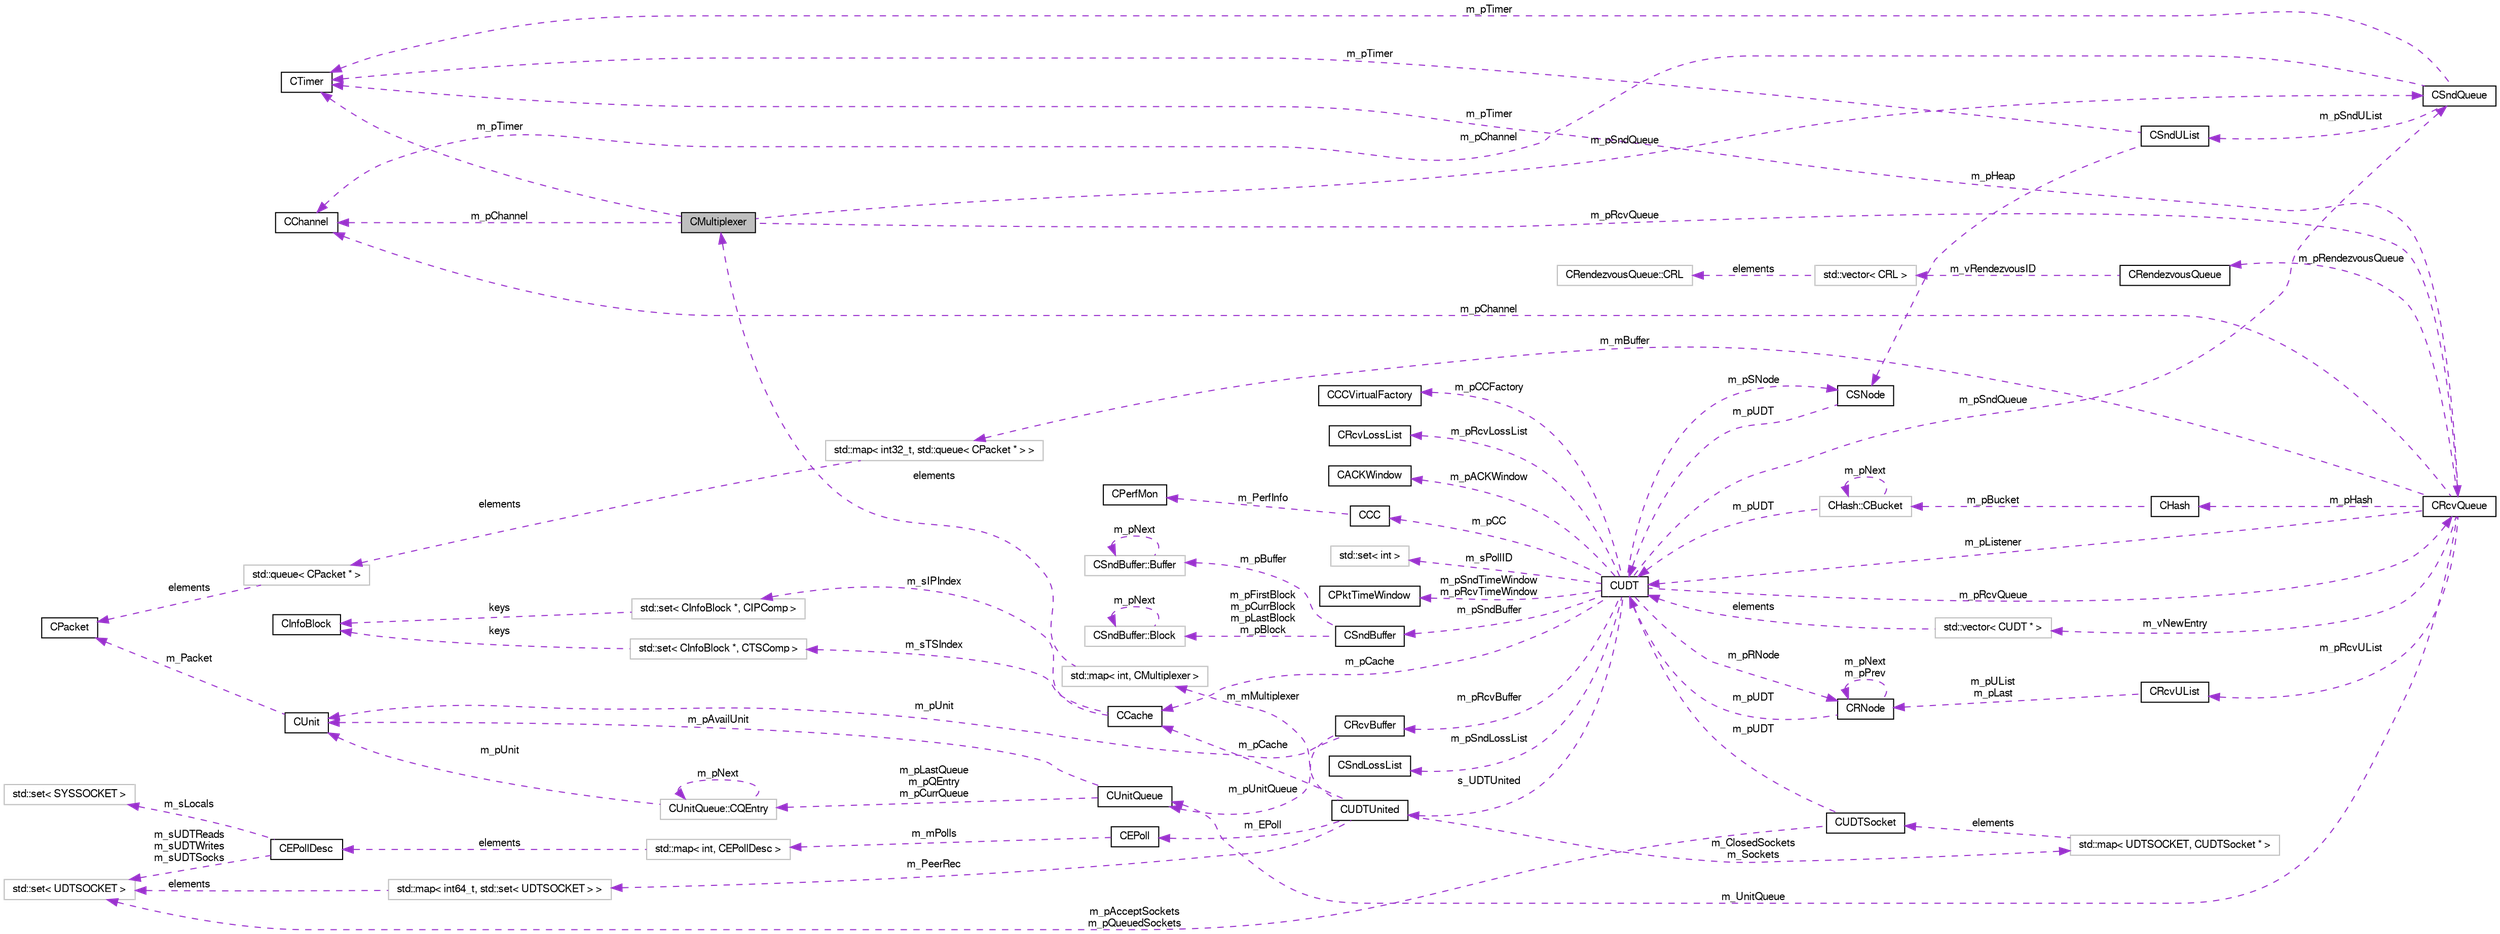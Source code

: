 digraph G
{
  bgcolor="transparent";
  edge [fontname="FreeSans",fontsize="10",labelfontname="FreeSans",labelfontsize="10"];
  node [fontname="FreeSans",fontsize="10",shape=record];
  rankdir=LR;
  Node1 [label="CMultiplexer",height=0.2,width=0.4,color="black", fillcolor="grey75", style="filled" fontcolor="black"];
  Node2 -> Node1 [dir=back,color="darkorchid3",fontsize="10",style="dashed",label="m_pTimer",fontname="FreeSans"];
  Node2 [label="CTimer",height=0.2,width=0.4,color="black",URL="$classCTimer.html"];
  Node3 -> Node1 [dir=back,color="darkorchid3",fontsize="10",style="dashed",label="m_pSndQueue",fontname="FreeSans"];
  Node3 [label="CSndQueue",height=0.2,width=0.4,color="black",URL="$classCSndQueue.html"];
  Node2 -> Node3 [dir=back,color="darkorchid3",fontsize="10",style="dashed",label="m_pTimer",fontname="FreeSans"];
  Node4 -> Node3 [dir=back,color="darkorchid3",fontsize="10",style="dashed",label="m_pSndUList",fontname="FreeSans"];
  Node4 [label="CSndUList",height=0.2,width=0.4,color="black",URL="$classCSndUList.html"];
  Node2 -> Node4 [dir=back,color="darkorchid3",fontsize="10",style="dashed",label="m_pTimer",fontname="FreeSans"];
  Node5 -> Node4 [dir=back,color="darkorchid3",fontsize="10",style="dashed",label="m_pHeap",fontname="FreeSans"];
  Node5 [label="CSNode",height=0.2,width=0.4,color="black",URL="$structCSNode.html"];
  Node6 -> Node5 [dir=back,color="darkorchid3",fontsize="10",style="dashed",label="m_pUDT",fontname="FreeSans"];
  Node6 [label="CUDT",height=0.2,width=0.4,color="black",URL="$classCUDT.html"];
  Node7 -> Node6 [dir=back,color="darkorchid3",fontsize="10",style="dashed",label="m_pACKWindow",fontname="FreeSans"];
  Node7 [label="CACKWindow",height=0.2,width=0.4,color="black",URL="$classCACKWindow.html"];
  Node8 -> Node6 [dir=back,color="darkorchid3",fontsize="10",style="dashed",label="m_sPollID",fontname="FreeSans"];
  Node8 [label="std::set\< int \>",height=0.2,width=0.4,color="grey75"];
  Node9 -> Node6 [dir=back,color="darkorchid3",fontsize="10",style="dashed",label="m_pSndTimeWindow\nm_pRcvTimeWindow",fontname="FreeSans"];
  Node9 [label="CPktTimeWindow",height=0.2,width=0.4,color="black",URL="$classCPktTimeWindow.html"];
  Node10 -> Node6 [dir=back,color="darkorchid3",fontsize="10",style="dashed",label="m_pSndBuffer",fontname="FreeSans"];
  Node10 [label="CSndBuffer",height=0.2,width=0.4,color="black",URL="$classCSndBuffer.html"];
  Node11 -> Node10 [dir=back,color="darkorchid3",fontsize="10",style="dashed",label="m_pBuffer",fontname="FreeSans"];
  Node11 [label="CSndBuffer::Buffer",height=0.2,width=0.4,color="grey75"];
  Node11 -> Node11 [dir=back,color="darkorchid3",fontsize="10",style="dashed",label="m_pNext",fontname="FreeSans"];
  Node12 -> Node10 [dir=back,color="darkorchid3",fontsize="10",style="dashed",label="m_pFirstBlock\nm_pCurrBlock\nm_pLastBlock\nm_pBlock",fontname="FreeSans"];
  Node12 [label="CSndBuffer::Block",height=0.2,width=0.4,color="grey75"];
  Node12 -> Node12 [dir=back,color="darkorchid3",fontsize="10",style="dashed",label="m_pNext",fontname="FreeSans"];
  Node13 -> Node6 [dir=back,color="darkorchid3",fontsize="10",style="dashed",label="m_pSndLossList",fontname="FreeSans"];
  Node13 [label="CSndLossList",height=0.2,width=0.4,color="black",URL="$classCSndLossList.html"];
  Node14 -> Node6 [dir=back,color="darkorchid3",fontsize="10",style="dashed",label="m_pCCFactory",fontname="FreeSans"];
  Node14 [label="CCCVirtualFactory",height=0.2,width=0.4,color="black",URL="$classCCCVirtualFactory.html"];
  Node15 -> Node6 [dir=back,color="darkorchid3",fontsize="10",style="dashed",label="m_pRcvBuffer",fontname="FreeSans"];
  Node15 [label="CRcvBuffer",height=0.2,width=0.4,color="black",URL="$classCRcvBuffer.html"];
  Node16 -> Node15 [dir=back,color="darkorchid3",fontsize="10",style="dashed",label="m_pUnit",fontname="FreeSans"];
  Node16 [label="CUnit",height=0.2,width=0.4,color="black",URL="$structCUnit.html"];
  Node17 -> Node16 [dir=back,color="darkorchid3",fontsize="10",style="dashed",label="m_Packet",fontname="FreeSans"];
  Node17 [label="CPacket",height=0.2,width=0.4,color="black",URL="$classCPacket.html"];
  Node18 -> Node15 [dir=back,color="darkorchid3",fontsize="10",style="dashed",label="m_pUnitQueue",fontname="FreeSans"];
  Node18 [label="CUnitQueue",height=0.2,width=0.4,color="black",URL="$classCUnitQueue.html"];
  Node16 -> Node18 [dir=back,color="darkorchid3",fontsize="10",style="dashed",label="m_pAvailUnit",fontname="FreeSans"];
  Node19 -> Node18 [dir=back,color="darkorchid3",fontsize="10",style="dashed",label="m_pLastQueue\nm_pQEntry\nm_pCurrQueue",fontname="FreeSans"];
  Node19 [label="CUnitQueue::CQEntry",height=0.2,width=0.4,color="grey75"];
  Node16 -> Node19 [dir=back,color="darkorchid3",fontsize="10",style="dashed",label="m_pUnit",fontname="FreeSans"];
  Node19 -> Node19 [dir=back,color="darkorchid3",fontsize="10",style="dashed",label="m_pNext",fontname="FreeSans"];
  Node20 -> Node6 [dir=back,color="darkorchid3",fontsize="10",style="dashed",label="s_UDTUnited",fontname="FreeSans"];
  Node20 [label="CUDTUnited",height=0.2,width=0.4,color="black",URL="$classCUDTUnited.html"];
  Node21 -> Node20 [dir=back,color="darkorchid3",fontsize="10",style="dashed",label="m_mMultiplexer",fontname="FreeSans"];
  Node21 [label="std::map\< int, CMultiplexer \>",height=0.2,width=0.4,color="grey75"];
  Node1 -> Node21 [dir=back,color="darkorchid3",fontsize="10",style="dashed",label="elements",fontname="FreeSans"];
  Node22 -> Node20 [dir=back,color="darkorchid3",fontsize="10",style="dashed",label="m_ClosedSockets\nm_Sockets",fontname="FreeSans"];
  Node22 [label="std::map\< UDTSOCKET, CUDTSocket * \>",height=0.2,width=0.4,color="grey75"];
  Node23 -> Node22 [dir=back,color="darkorchid3",fontsize="10",style="dashed",label="elements",fontname="FreeSans"];
  Node23 [label="CUDTSocket",height=0.2,width=0.4,color="black",URL="$classCUDTSocket.html"];
  Node24 -> Node23 [dir=back,color="darkorchid3",fontsize="10",style="dashed",label="m_pAcceptSockets\nm_pQueuedSockets",fontname="FreeSans"];
  Node24 [label="std::set\< UDTSOCKET \>",height=0.2,width=0.4,color="grey75"];
  Node6 -> Node23 [dir=back,color="darkorchid3",fontsize="10",style="dashed",label="m_pUDT",fontname="FreeSans"];
  Node25 -> Node20 [dir=back,color="darkorchid3",fontsize="10",style="dashed",label="m_PeerRec",fontname="FreeSans"];
  Node25 [label="std::map\< int64_t, std::set\< UDTSOCKET \> \>",height=0.2,width=0.4,color="grey75"];
  Node24 -> Node25 [dir=back,color="darkorchid3",fontsize="10",style="dashed",label="elements",fontname="FreeSans"];
  Node26 -> Node20 [dir=back,color="darkorchid3",fontsize="10",style="dashed",label="m_EPoll",fontname="FreeSans"];
  Node26 [label="CEPoll",height=0.2,width=0.4,color="black",URL="$classCEPoll.html"];
  Node27 -> Node26 [dir=back,color="darkorchid3",fontsize="10",style="dashed",label="m_mPolls",fontname="FreeSans"];
  Node27 [label="std::map\< int, CEPollDesc \>",height=0.2,width=0.4,color="grey75"];
  Node28 -> Node27 [dir=back,color="darkorchid3",fontsize="10",style="dashed",label="elements",fontname="FreeSans"];
  Node28 [label="CEPollDesc",height=0.2,width=0.4,color="black",URL="$structCEPollDesc.html"];
  Node24 -> Node28 [dir=back,color="darkorchid3",fontsize="10",style="dashed",label="m_sUDTReads\nm_sUDTWrites\nm_sUDTSocks",fontname="FreeSans"];
  Node29 -> Node28 [dir=back,color="darkorchid3",fontsize="10",style="dashed",label="m_sLocals",fontname="FreeSans"];
  Node29 [label="std::set\< SYSSOCKET \>",height=0.2,width=0.4,color="grey75"];
  Node30 -> Node20 [dir=back,color="darkorchid3",fontsize="10",style="dashed",label="m_pCache",fontname="FreeSans"];
  Node30 [label="CCache",height=0.2,width=0.4,color="black",URL="$classCCache.html"];
  Node31 -> Node30 [dir=back,color="darkorchid3",fontsize="10",style="dashed",label="m_sTSIndex",fontname="FreeSans"];
  Node31 [label="std::set\< CInfoBlock *, CTSComp \>",height=0.2,width=0.4,color="grey75"];
  Node32 -> Node31 [dir=back,color="darkorchid3",fontsize="10",style="dashed",label="keys",fontname="FreeSans"];
  Node32 [label="CInfoBlock",height=0.2,width=0.4,color="black",URL="$structCInfoBlock.html"];
  Node33 -> Node30 [dir=back,color="darkorchid3",fontsize="10",style="dashed",label="m_sIPIndex",fontname="FreeSans"];
  Node33 [label="std::set\< CInfoBlock *, CIPComp \>",height=0.2,width=0.4,color="grey75"];
  Node32 -> Node33 [dir=back,color="darkorchid3",fontsize="10",style="dashed",label="keys",fontname="FreeSans"];
  Node3 -> Node6 [dir=back,color="darkorchid3",fontsize="10",style="dashed",label="m_pSndQueue",fontname="FreeSans"];
  Node34 -> Node6 [dir=back,color="darkorchid3",fontsize="10",style="dashed",label="m_pRcvLossList",fontname="FreeSans"];
  Node34 [label="CRcvLossList",height=0.2,width=0.4,color="black",URL="$classCRcvLossList.html"];
  Node35 -> Node6 [dir=back,color="darkorchid3",fontsize="10",style="dashed",label="m_pRNode",fontname="FreeSans"];
  Node35 [label="CRNode",height=0.2,width=0.4,color="black",URL="$structCRNode.html"];
  Node6 -> Node35 [dir=back,color="darkorchid3",fontsize="10",style="dashed",label="m_pUDT",fontname="FreeSans"];
  Node35 -> Node35 [dir=back,color="darkorchid3",fontsize="10",style="dashed",label="m_pNext\nm_pPrev",fontname="FreeSans"];
  Node36 -> Node6 [dir=back,color="darkorchid3",fontsize="10",style="dashed",label="m_pRcvQueue",fontname="FreeSans"];
  Node36 [label="CRcvQueue",height=0.2,width=0.4,color="black",URL="$classCRcvQueue.html"];
  Node37 -> Node36 [dir=back,color="darkorchid3",fontsize="10",style="dashed",label="m_mBuffer",fontname="FreeSans"];
  Node37 [label="std::map\< int32_t, std::queue\< CPacket * \> \>",height=0.2,width=0.4,color="grey75"];
  Node38 -> Node37 [dir=back,color="darkorchid3",fontsize="10",style="dashed",label="elements",fontname="FreeSans"];
  Node38 [label="std::queue\< CPacket * \>",height=0.2,width=0.4,color="grey75"];
  Node17 -> Node38 [dir=back,color="darkorchid3",fontsize="10",style="dashed",label="elements",fontname="FreeSans"];
  Node6 -> Node36 [dir=back,color="darkorchid3",fontsize="10",style="dashed",label="m_pListener",fontname="FreeSans"];
  Node2 -> Node36 [dir=back,color="darkorchid3",fontsize="10",style="dashed",label="m_pTimer",fontname="FreeSans"];
  Node39 -> Node36 [dir=back,color="darkorchid3",fontsize="10",style="dashed",label="m_pRendezvousQueue",fontname="FreeSans"];
  Node39 [label="CRendezvousQueue",height=0.2,width=0.4,color="black",URL="$classCRendezvousQueue.html"];
  Node40 -> Node39 [dir=back,color="darkorchid3",fontsize="10",style="dashed",label="m_vRendezvousID",fontname="FreeSans"];
  Node40 [label="std::vector\< CRL \>",height=0.2,width=0.4,color="grey75"];
  Node41 -> Node40 [dir=back,color="darkorchid3",fontsize="10",style="dashed",label="elements",fontname="FreeSans"];
  Node41 [label="CRendezvousQueue::CRL",height=0.2,width=0.4,color="grey75"];
  Node42 -> Node36 [dir=back,color="darkorchid3",fontsize="10",style="dashed",label="m_vNewEntry",fontname="FreeSans"];
  Node42 [label="std::vector\< CUDT * \>",height=0.2,width=0.4,color="grey75"];
  Node6 -> Node42 [dir=back,color="darkorchid3",fontsize="10",style="dashed",label="elements",fontname="FreeSans"];
  Node18 -> Node36 [dir=back,color="darkorchid3",fontsize="10",style="dashed",label="m_UnitQueue",fontname="FreeSans"];
  Node43 -> Node36 [dir=back,color="darkorchid3",fontsize="10",style="dashed",label="m_pRcvUList",fontname="FreeSans"];
  Node43 [label="CRcvUList",height=0.2,width=0.4,color="black",URL="$classCRcvUList.html"];
  Node35 -> Node43 [dir=back,color="darkorchid3",fontsize="10",style="dashed",label="m_pUList\nm_pLast",fontname="FreeSans"];
  Node44 -> Node36 [dir=back,color="darkorchid3",fontsize="10",style="dashed",label="m_pHash",fontname="FreeSans"];
  Node44 [label="CHash",height=0.2,width=0.4,color="black",URL="$classCHash.html"];
  Node45 -> Node44 [dir=back,color="darkorchid3",fontsize="10",style="dashed",label="m_pBucket",fontname="FreeSans"];
  Node45 [label="CHash::CBucket",height=0.2,width=0.4,color="grey75"];
  Node6 -> Node45 [dir=back,color="darkorchid3",fontsize="10",style="dashed",label="m_pUDT",fontname="FreeSans"];
  Node45 -> Node45 [dir=back,color="darkorchid3",fontsize="10",style="dashed",label="m_pNext",fontname="FreeSans"];
  Node46 -> Node36 [dir=back,color="darkorchid3",fontsize="10",style="dashed",label="m_pChannel",fontname="FreeSans"];
  Node46 [label="CChannel",height=0.2,width=0.4,color="black",URL="$classCChannel.html"];
  Node5 -> Node6 [dir=back,color="darkorchid3",fontsize="10",style="dashed",label="m_pSNode",fontname="FreeSans"];
  Node30 -> Node6 [dir=back,color="darkorchid3",fontsize="10",style="dashed",label="m_pCache",fontname="FreeSans"];
  Node47 -> Node6 [dir=back,color="darkorchid3",fontsize="10",style="dashed",label="m_pCC",fontname="FreeSans"];
  Node47 [label="CCC",height=0.2,width=0.4,color="black",URL="$classCCC.html"];
  Node48 -> Node47 [dir=back,color="darkorchid3",fontsize="10",style="dashed",label="m_PerfInfo",fontname="FreeSans"];
  Node48 [label="CPerfMon",height=0.2,width=0.4,color="black",URL="$structCPerfMon.html"];
  Node46 -> Node3 [dir=back,color="darkorchid3",fontsize="10",style="dashed",label="m_pChannel",fontname="FreeSans"];
  Node46 -> Node1 [dir=back,color="darkorchid3",fontsize="10",style="dashed",label="m_pChannel",fontname="FreeSans"];
  Node36 -> Node1 [dir=back,color="darkorchid3",fontsize="10",style="dashed",label="m_pRcvQueue",fontname="FreeSans"];
}
